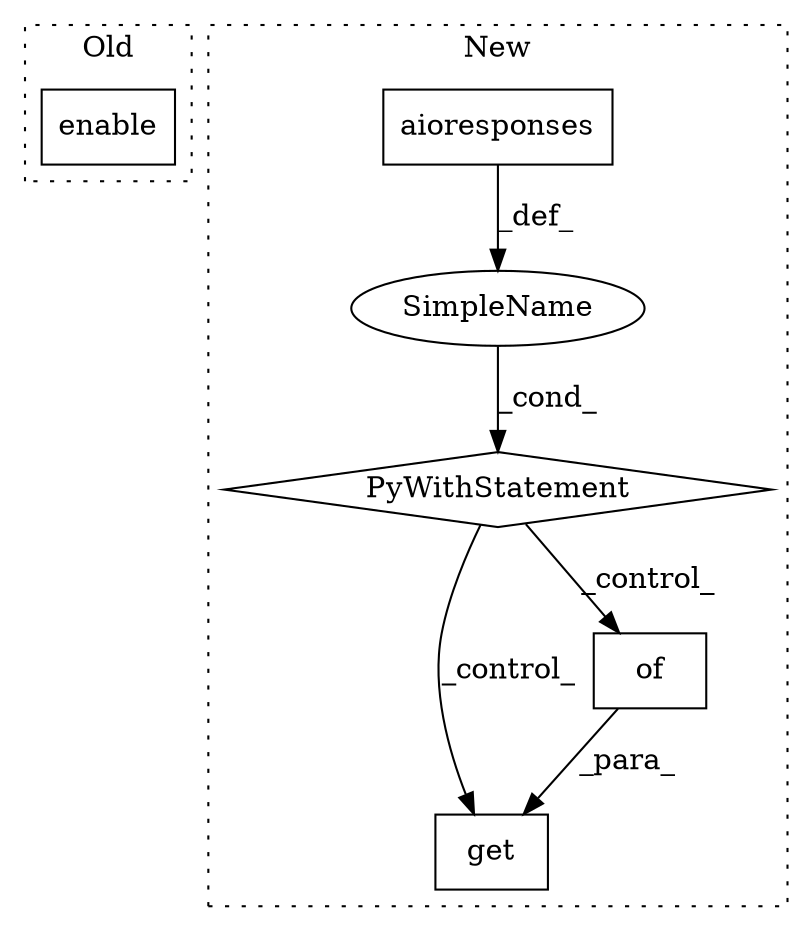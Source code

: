 digraph G {
subgraph cluster0 {
1 [label="enable" a="32" s="9591" l="8" shape="box"];
label = "Old";
style="dotted";
}
subgraph cluster1 {
2 [label="get" a="32" s="9555,9571" l="4,1" shape="box"];
3 [label="SimpleName" a="42" s="" l="" shape="ellipse"];
4 [label="PyWithStatement" a="104" s="9496,9520" l="10,2" shape="diamond"];
5 [label="aioresponses" a="32" s="9506" l="14" shape="box"];
6 [label="of" a="32" s="9567" l="4" shape="box"];
label = "New";
style="dotted";
}
3 -> 4 [label="_cond_"];
4 -> 2 [label="_control_"];
4 -> 6 [label="_control_"];
5 -> 3 [label="_def_"];
6 -> 2 [label="_para_"];
}